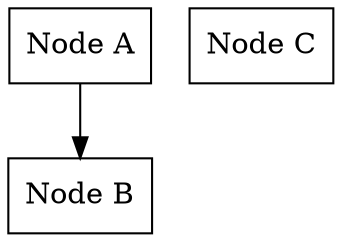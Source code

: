 // My Graph
digraph {
	A [label="Node A" shape=box]
	B [label="Node B" shape=box]
	C [label="Node C" shape=box]
	A -> B
}
